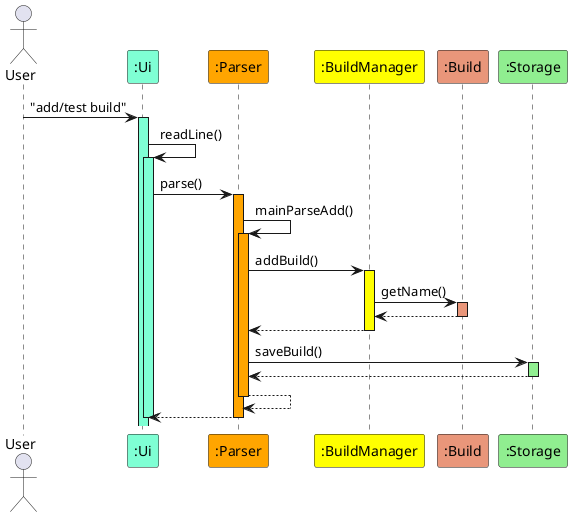 @startuml
'https://plantuml.com/sequence-diagram

actor User
Participant ":Ui" as Ui #AquaMarine
Participant ":Parser" as Parser #Orange
Participant ":BuildManager" as BuildManager #Yellow
Participant ":Build" as Build #DarkSalmon
Participant ":Storage" as Storage #LightGreen

User -> Ui ++ #AquaMarine : "add/test build"

Ui -> Ui ++ #AquaMarine : readLine()

Ui -> Parser ++ #Orange : parse()

Parser -> Parser ++ #Orange : mainParseAdd()

Parser -> BuildManager ++ #Yellow : addBuild()

BuildManager -> Build ++ #DarkSalmon : getName()
return

return

Parser -> Storage ++ #LightGreen : saveBuild()
return

return

return

deactivate Parser
deactivate Ui


@enduml